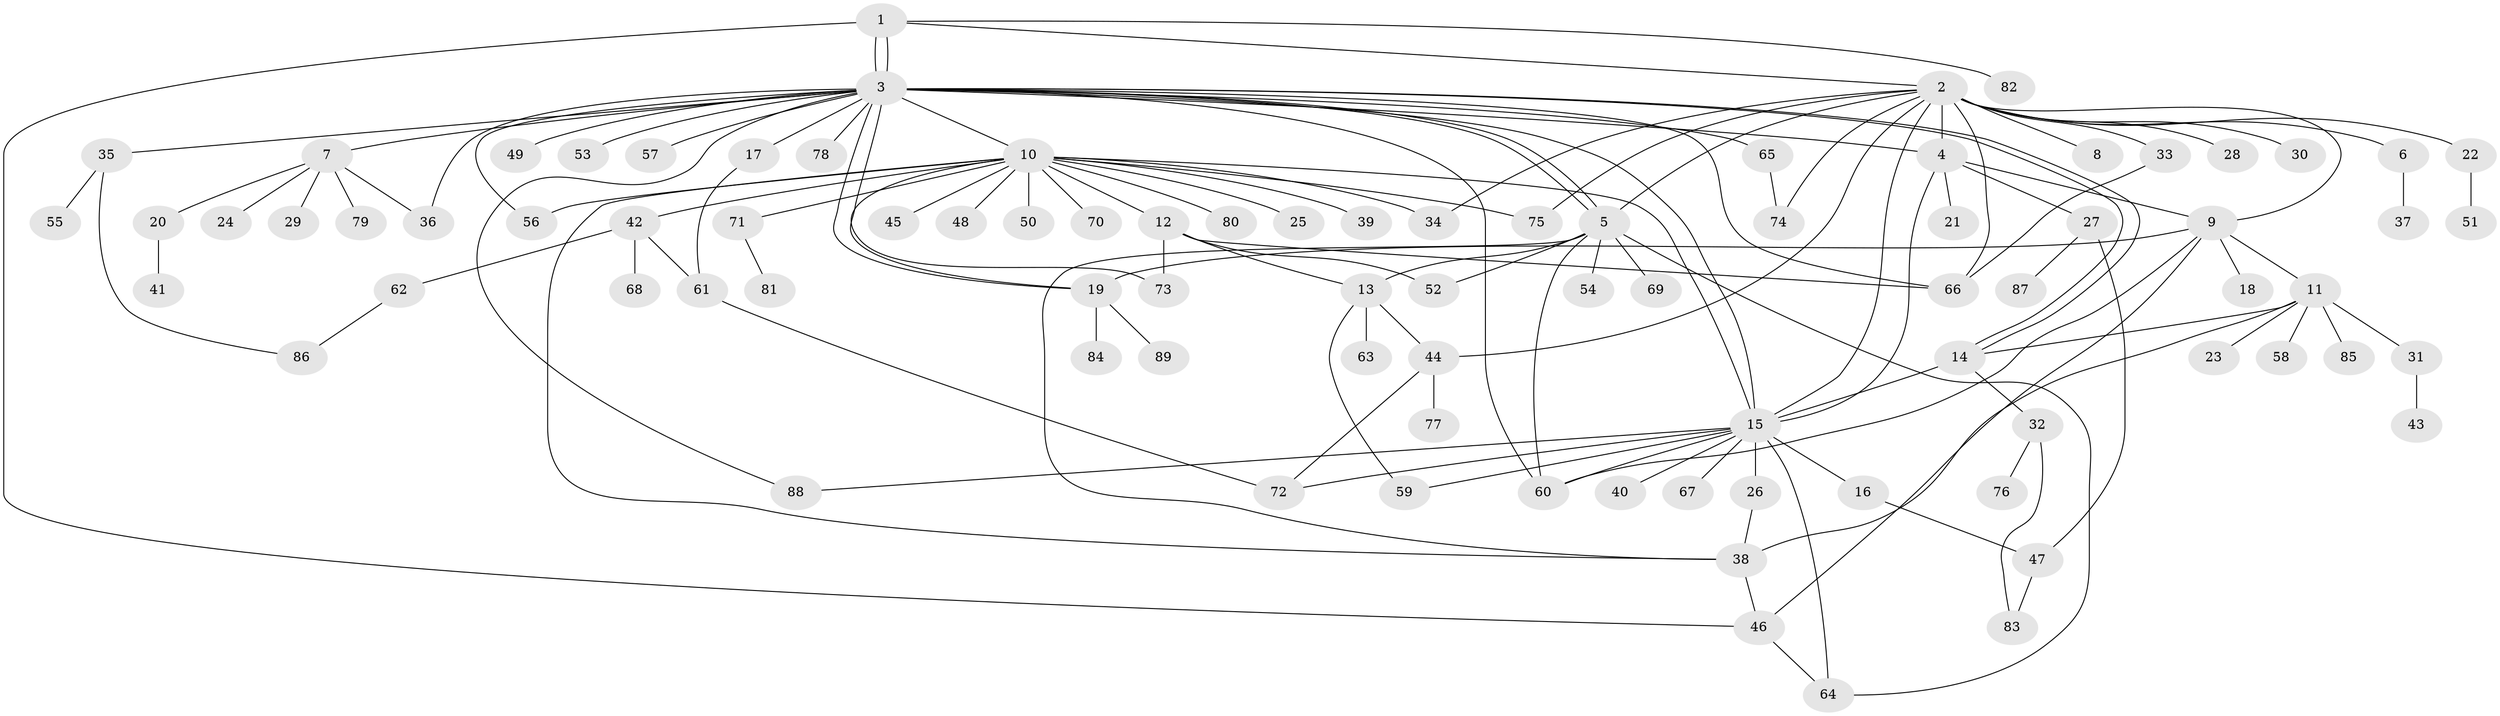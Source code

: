// Generated by graph-tools (version 1.1) at 2025/01/03/09/25 03:01:38]
// undirected, 89 vertices, 131 edges
graph export_dot {
graph [start="1"]
  node [color=gray90,style=filled];
  1;
  2;
  3;
  4;
  5;
  6;
  7;
  8;
  9;
  10;
  11;
  12;
  13;
  14;
  15;
  16;
  17;
  18;
  19;
  20;
  21;
  22;
  23;
  24;
  25;
  26;
  27;
  28;
  29;
  30;
  31;
  32;
  33;
  34;
  35;
  36;
  37;
  38;
  39;
  40;
  41;
  42;
  43;
  44;
  45;
  46;
  47;
  48;
  49;
  50;
  51;
  52;
  53;
  54;
  55;
  56;
  57;
  58;
  59;
  60;
  61;
  62;
  63;
  64;
  65;
  66;
  67;
  68;
  69;
  70;
  71;
  72;
  73;
  74;
  75;
  76;
  77;
  78;
  79;
  80;
  81;
  82;
  83;
  84;
  85;
  86;
  87;
  88;
  89;
  1 -- 2;
  1 -- 3;
  1 -- 3;
  1 -- 46;
  1 -- 82;
  2 -- 4;
  2 -- 5;
  2 -- 6;
  2 -- 8;
  2 -- 9;
  2 -- 15;
  2 -- 22;
  2 -- 28;
  2 -- 30;
  2 -- 33;
  2 -- 34;
  2 -- 44;
  2 -- 66;
  2 -- 74;
  2 -- 75;
  3 -- 4;
  3 -- 5;
  3 -- 5;
  3 -- 7;
  3 -- 10;
  3 -- 14;
  3 -- 14;
  3 -- 15;
  3 -- 17;
  3 -- 19;
  3 -- 19;
  3 -- 35;
  3 -- 36;
  3 -- 49;
  3 -- 53;
  3 -- 56;
  3 -- 57;
  3 -- 60;
  3 -- 65;
  3 -- 66;
  3 -- 78;
  3 -- 88;
  4 -- 9;
  4 -- 15;
  4 -- 21;
  4 -- 27;
  5 -- 13;
  5 -- 38;
  5 -- 52;
  5 -- 54;
  5 -- 60;
  5 -- 64;
  5 -- 69;
  6 -- 37;
  7 -- 20;
  7 -- 24;
  7 -- 29;
  7 -- 36;
  7 -- 79;
  9 -- 11;
  9 -- 18;
  9 -- 19;
  9 -- 46;
  9 -- 60;
  10 -- 12;
  10 -- 15;
  10 -- 25;
  10 -- 34;
  10 -- 38;
  10 -- 39;
  10 -- 42;
  10 -- 45;
  10 -- 48;
  10 -- 50;
  10 -- 56;
  10 -- 70;
  10 -- 71;
  10 -- 73;
  10 -- 75;
  10 -- 80;
  11 -- 14;
  11 -- 23;
  11 -- 31;
  11 -- 38;
  11 -- 58;
  11 -- 85;
  12 -- 13;
  12 -- 52;
  12 -- 66;
  12 -- 73;
  13 -- 44;
  13 -- 59;
  13 -- 63;
  14 -- 15;
  14 -- 32;
  15 -- 16;
  15 -- 26;
  15 -- 40;
  15 -- 59;
  15 -- 60;
  15 -- 64;
  15 -- 67;
  15 -- 72;
  15 -- 88;
  16 -- 47;
  17 -- 61;
  19 -- 84;
  19 -- 89;
  20 -- 41;
  22 -- 51;
  26 -- 38;
  27 -- 47;
  27 -- 87;
  31 -- 43;
  32 -- 76;
  32 -- 83;
  33 -- 66;
  35 -- 55;
  35 -- 86;
  38 -- 46;
  42 -- 61;
  42 -- 62;
  42 -- 68;
  44 -- 72;
  44 -- 77;
  46 -- 64;
  47 -- 83;
  61 -- 72;
  62 -- 86;
  65 -- 74;
  71 -- 81;
}
